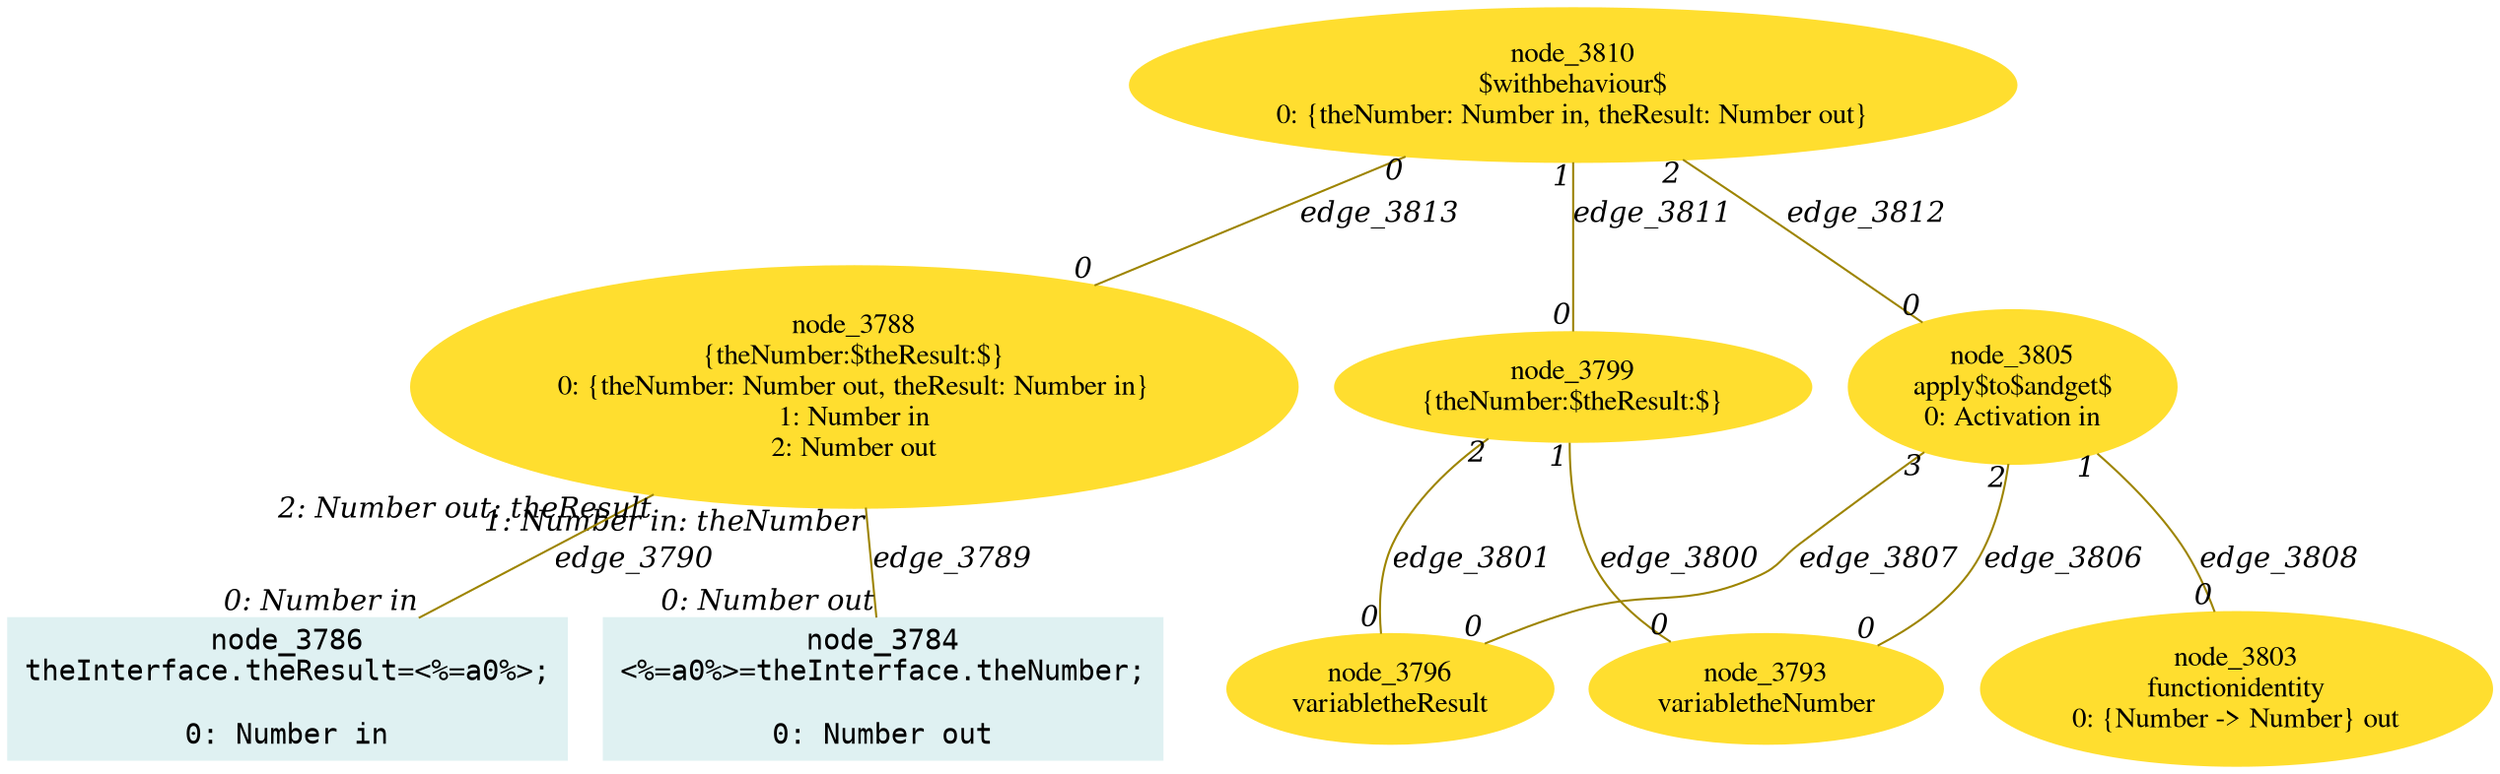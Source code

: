digraph g{node_3784 [shape="box", style="filled", color="#dff1f2", fontname="Courier", label="node_3784
<%=a0%>=theInterface.theNumber;

0: Number out" ]
node_3786 [shape="box", style="filled", color="#dff1f2", fontname="Courier", label="node_3786
theInterface.theResult=<%=a0%>;

0: Number in" ]
node_3788 [shape="ellipse", style="filled", color="#ffde2f", fontname="Times", label="node_3788
{theNumber:$theResult:$}
0: {theNumber: Number out, theResult: Number in}
1: Number in
2: Number out" ]
node_3793 [shape="ellipse", style="filled", color="#ffde2f", fontname="Times", label="node_3793
variabletheNumber
" ]
node_3796 [shape="ellipse", style="filled", color="#ffde2f", fontname="Times", label="node_3796
variabletheResult
" ]
node_3799 [shape="ellipse", style="filled", color="#ffde2f", fontname="Times", label="node_3799
{theNumber:$theResult:$}
" ]
node_3803 [shape="ellipse", style="filled", color="#ffde2f", fontname="Times", label="node_3803
functionidentity
0: {Number -> Number} out" ]
node_3805 [shape="ellipse", style="filled", color="#ffde2f", fontname="Times", label="node_3805
apply$to$andget$
0: Activation in" ]
node_3810 [shape="ellipse", style="filled", color="#ffde2f", fontname="Times", label="node_3810
$withbehaviour$
0: {theNumber: Number in, theResult: Number out}" ]
node_3788 -> node_3784 [dir=none, arrowHead=none, fontname="Times-Italic", arrowsize=1, color="#9d8400", label="edge_3789",  headlabel="0: Number out", taillabel="1: Number in: theNumber" ]
node_3788 -> node_3786 [dir=none, arrowHead=none, fontname="Times-Italic", arrowsize=1, color="#9d8400", label="edge_3790",  headlabel="0: Number in", taillabel="2: Number out: theResult" ]
node_3799 -> node_3793 [dir=none, arrowHead=none, fontname="Times-Italic", arrowsize=1, color="#9d8400", label="edge_3800",  headlabel="0", taillabel="1" ]
node_3799 -> node_3796 [dir=none, arrowHead=none, fontname="Times-Italic", arrowsize=1, color="#9d8400", label="edge_3801",  headlabel="0", taillabel="2" ]
node_3805 -> node_3793 [dir=none, arrowHead=none, fontname="Times-Italic", arrowsize=1, color="#9d8400", label="edge_3806",  headlabel="0", taillabel="2" ]
node_3805 -> node_3796 [dir=none, arrowHead=none, fontname="Times-Italic", arrowsize=1, color="#9d8400", label="edge_3807",  headlabel="0", taillabel="3" ]
node_3805 -> node_3803 [dir=none, arrowHead=none, fontname="Times-Italic", arrowsize=1, color="#9d8400", label="edge_3808",  headlabel="0", taillabel="1" ]
node_3810 -> node_3799 [dir=none, arrowHead=none, fontname="Times-Italic", arrowsize=1, color="#9d8400", label="edge_3811",  headlabel="0", taillabel="1" ]
node_3810 -> node_3805 [dir=none, arrowHead=none, fontname="Times-Italic", arrowsize=1, color="#9d8400", label="edge_3812",  headlabel="0", taillabel="2" ]
node_3810 -> node_3788 [dir=none, arrowHead=none, fontname="Times-Italic", arrowsize=1, color="#9d8400", label="edge_3813",  headlabel="0", taillabel="0" ]
}
